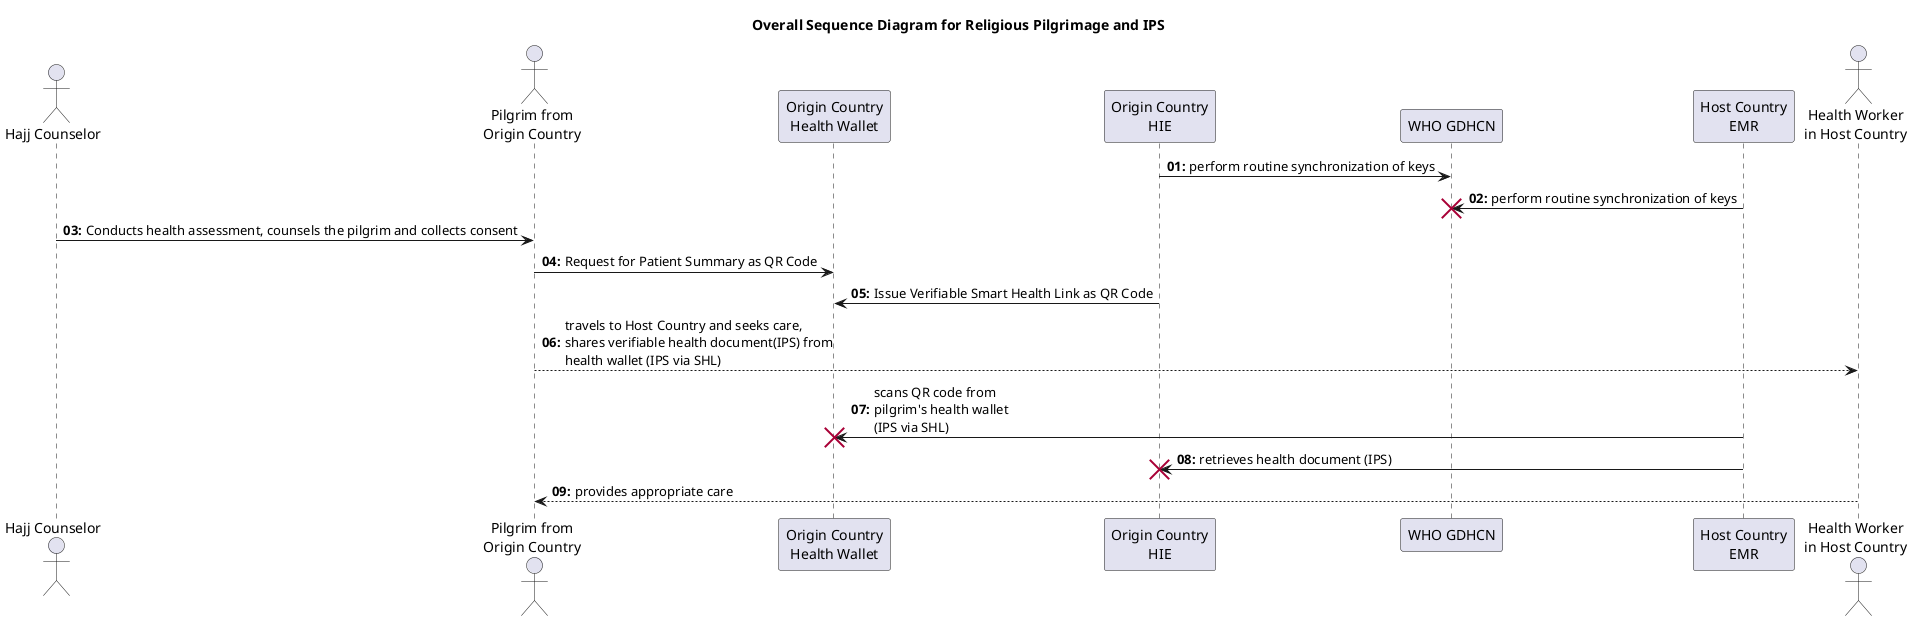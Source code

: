 @startuml
skinparam svgDimensionStyle false

title Overall Sequence Diagram for Religious Pilgrimage and IPS

actor "Hajj Counselor" as C
actor "Pilgrim from\nOrigin Country" as P
participant "Origin Country\nHealth Wallet" as OC
participant "Origin Country\nHIE" as OCHIE
participant "WHO GDHCN" as WHO
participant "Host Country\nEMR" as HCEMR
actor "Health Worker\nin Host Country" as HW

autonumber "<b>00:</b>"


OCHIE -> WHO: perform routine synchronization of keys
HCEMR -> WHO : perform routine synchronization of keys
destroy WHO

C -> P : Conducts health assessment, counsels the pilgrim and collects consent
P -> OC : Request for Patient Summary as QR Code
OCHIE -> OC : Issue Verifiable Smart Health Link as QR Code

P --> HW: travels to Host Country and seeks care,\nshares verifiable health document(IPS) from\nhealth wallet (IPS via SHL)
HCEMR -> OC: scans QR code from\npilgrim's health wallet\n(IPS via SHL)
destroy OC
HCEMR  -> OCHIE : retrieves health document (IPS)
destroy OCHIE
 
HW --> P: provides appropriate care

@enduml
